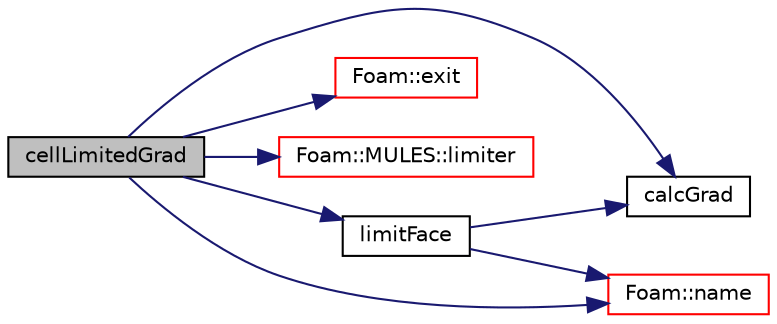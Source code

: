 digraph "cellLimitedGrad"
{
  bgcolor="transparent";
  edge [fontname="Helvetica",fontsize="10",labelfontname="Helvetica",labelfontsize="10"];
  node [fontname="Helvetica",fontsize="10",shape=record];
  rankdir="LR";
  Node0 [label="cellLimitedGrad",height=0.2,width=0.4,color="black", fillcolor="grey75", style="filled", fontcolor="black"];
  Node0 -> Node1 [color="midnightblue",fontsize="10",style="solid",fontname="Helvetica"];
  Node1 [label="calcGrad",height=0.2,width=0.4,color="black",URL="$a23381.html#a7dfce2567087a0024a7bc24421c8f9c7",tooltip="Return the gradient of the given field to the gradScheme::grad. "];
  Node0 -> Node2 [color="midnightblue",fontsize="10",style="solid",fontname="Helvetica"];
  Node2 [label="Foam::exit",height=0.2,width=0.4,color="red",URL="$a21851.html#a06ca7250d8e89caf05243ec094843642"];
  Node0 -> Node51 [color="midnightblue",fontsize="10",style="solid",fontname="Helvetica"];
  Node51 [label="Foam::MULES::limiter",height=0.2,width=0.4,color="red",URL="$a21864.html#ae7bb06bb4b6724eb8a202da04f6e5557"];
  Node0 -> Node314 [color="midnightblue",fontsize="10",style="solid",fontname="Helvetica"];
  Node314 [label="limitFace",height=0.2,width=0.4,color="black",URL="$a23381.html#aa2c98cd3790865ebf59b375cffe92519"];
  Node314 -> Node1 [color="midnightblue",fontsize="10",style="solid",fontname="Helvetica"];
  Node314 -> Node176 [color="midnightblue",fontsize="10",style="solid",fontname="Helvetica"];
  Node176 [label="Foam::name",height=0.2,width=0.4,color="red",URL="$a21851.html#adcb0df2bd4953cb6bb390272d8263c3a",tooltip="Return a string representation of a complex. "];
  Node0 -> Node176 [color="midnightblue",fontsize="10",style="solid",fontname="Helvetica"];
}
